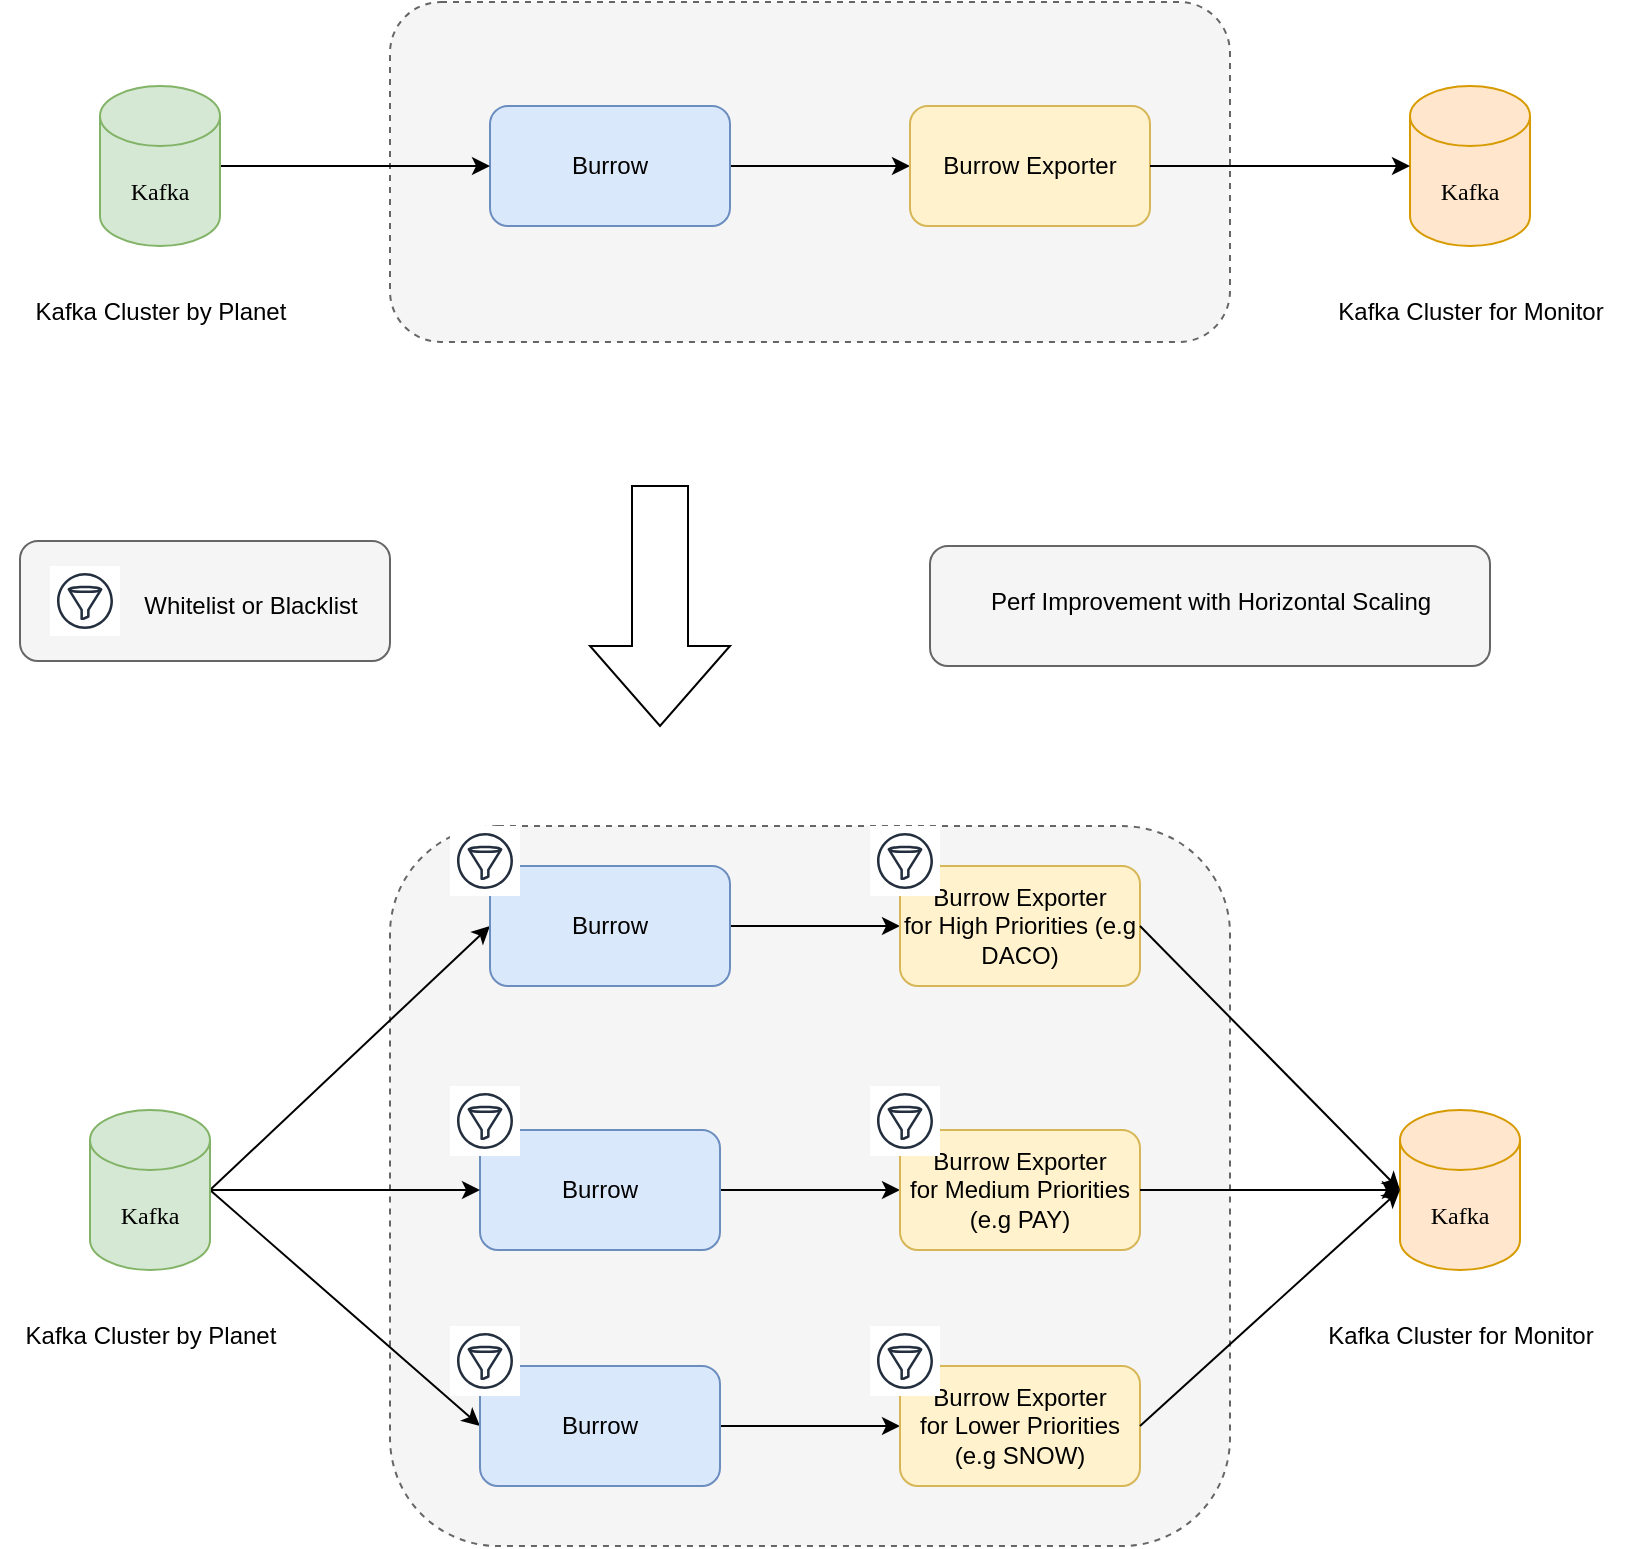 <mxfile version="24.0.4" type="github">
  <diagram name="Page-1" id="SW-odiyEQwMfv1jG1WDS">
    <mxGraphModel dx="1078" dy="1003" grid="1" gridSize="10" guides="1" tooltips="1" connect="1" arrows="1" fold="1" page="1" pageScale="1" pageWidth="850" pageHeight="1100" math="0" shadow="0">
      <root>
        <mxCell id="0" />
        <mxCell id="1" parent="0" />
        <mxCell id="cuUap0faX6KDUWeLGSfr-18" value="" style="rounded=1;whiteSpace=wrap;html=1;strokeColor=#666666;fillColor=#f5f5f5;fontColor=#333333;" vertex="1" parent="1">
          <mxGeometry x="480" y="410" width="280" height="60" as="geometry" />
        </mxCell>
        <mxCell id="cuUap0faX6KDUWeLGSfr-17" value="" style="rounded=1;whiteSpace=wrap;html=1;strokeColor=#666666;fillColor=#f5f5f5;fontColor=#333333;" vertex="1" parent="1">
          <mxGeometry x="25" y="407.5" width="185" height="60" as="geometry" />
        </mxCell>
        <mxCell id="B50F5WC5D8Dv4iFECrh4-12" value="" style="rounded=1;whiteSpace=wrap;html=1;dashed=1;fillColor=#f5f5f5;fontColor=#333333;strokeColor=#666666;" parent="1" vertex="1">
          <mxGeometry x="210" y="138" width="420" height="170" as="geometry" />
        </mxCell>
        <mxCell id="B50F5WC5D8Dv4iFECrh4-6" style="rounded=0;orthogonalLoop=1;jettySize=auto;html=1;" parent="1" source="B50F5WC5D8Dv4iFECrh4-2" target="B50F5WC5D8Dv4iFECrh4-5" edge="1">
          <mxGeometry relative="1" as="geometry" />
        </mxCell>
        <mxCell id="B50F5WC5D8Dv4iFECrh4-2" value="Burrow" style="rounded=1;whiteSpace=wrap;html=1;fillColor=#dae8fc;strokeColor=#6c8ebf;" parent="1" vertex="1">
          <mxGeometry x="260" y="190" width="120" height="60" as="geometry" />
        </mxCell>
        <mxCell id="B50F5WC5D8Dv4iFECrh4-3" style="edgeStyle=none;rounded=0;orthogonalLoop=1;jettySize=auto;html=1;fontFamily=Verdana;" parent="1" source="B50F5WC5D8Dv4iFECrh4-4" target="B50F5WC5D8Dv4iFECrh4-2" edge="1">
          <mxGeometry relative="1" as="geometry" />
        </mxCell>
        <mxCell id="B50F5WC5D8Dv4iFECrh4-4" value="Kafka" style="shape=cylinder3;whiteSpace=wrap;html=1;boundedLbl=1;backgroundOutline=1;size=15;fontFamily=Verdana;fillColor=#d5e8d4;strokeColor=#82b366;" parent="1" vertex="1">
          <mxGeometry x="65" y="180" width="60" height="80" as="geometry" />
        </mxCell>
        <mxCell id="B50F5WC5D8Dv4iFECrh4-5" value="Burrow Exporter" style="rounded=1;whiteSpace=wrap;html=1;fillColor=#fff2cc;strokeColor=#d6b656;" parent="1" vertex="1">
          <mxGeometry x="470" y="190" width="120" height="60" as="geometry" />
        </mxCell>
        <mxCell id="B50F5WC5D8Dv4iFECrh4-7" value="Kafka" style="shape=cylinder3;whiteSpace=wrap;html=1;boundedLbl=1;backgroundOutline=1;size=15;fontFamily=Verdana;fillColor=#ffe6cc;strokeColor=#d79b00;" parent="1" vertex="1">
          <mxGeometry x="720" y="180" width="60" height="80" as="geometry" />
        </mxCell>
        <mxCell id="B50F5WC5D8Dv4iFECrh4-9" value="Kafka Cluster by Planet" style="text;html=1;align=center;verticalAlign=middle;resizable=0;points=[];autosize=1;strokeColor=none;fillColor=none;" parent="1" vertex="1">
          <mxGeometry x="20" y="278" width="150" height="30" as="geometry" />
        </mxCell>
        <mxCell id="B50F5WC5D8Dv4iFECrh4-10" value="Kafka Cluster for Monitor" style="text;html=1;align=center;verticalAlign=middle;resizable=0;points=[];autosize=1;strokeColor=none;fillColor=none;" parent="1" vertex="1">
          <mxGeometry x="670" y="278" width="160" height="30" as="geometry" />
        </mxCell>
        <mxCell id="B50F5WC5D8Dv4iFECrh4-13" style="edgeStyle=orthogonalEdgeStyle;rounded=0;orthogonalLoop=1;jettySize=auto;html=1;entryX=0;entryY=0.5;entryDx=0;entryDy=0;entryPerimeter=0;" parent="1" source="B50F5WC5D8Dv4iFECrh4-5" target="B50F5WC5D8Dv4iFECrh4-7" edge="1">
          <mxGeometry relative="1" as="geometry" />
        </mxCell>
        <mxCell id="B50F5WC5D8Dv4iFECrh4-14" value="" style="rounded=1;whiteSpace=wrap;html=1;dashed=1;fillColor=#f5f5f5;fontColor=#333333;strokeColor=#666666;" parent="1" vertex="1">
          <mxGeometry x="210" y="550" width="420" height="360" as="geometry" />
        </mxCell>
        <mxCell id="B50F5WC5D8Dv4iFECrh4-15" style="rounded=0;orthogonalLoop=1;jettySize=auto;html=1;" parent="1" source="B50F5WC5D8Dv4iFECrh4-16" target="B50F5WC5D8Dv4iFECrh4-19" edge="1">
          <mxGeometry relative="1" as="geometry" />
        </mxCell>
        <mxCell id="B50F5WC5D8Dv4iFECrh4-27" style="rounded=0;orthogonalLoop=1;jettySize=auto;html=1;entryX=0;entryY=0.5;entryDx=0;entryDy=0;exitX=1;exitY=0.5;exitDx=0;exitDy=0;" parent="1" source="cuUap0faX6KDUWeLGSfr-4" target="B50F5WC5D8Dv4iFECrh4-24" edge="1">
          <mxGeometry relative="1" as="geometry" />
        </mxCell>
        <mxCell id="B50F5WC5D8Dv4iFECrh4-28" style="rounded=0;orthogonalLoop=1;jettySize=auto;html=1;entryX=0;entryY=0.5;entryDx=0;entryDy=0;exitX=1;exitY=0.5;exitDx=0;exitDy=0;" parent="1" source="cuUap0faX6KDUWeLGSfr-5" target="B50F5WC5D8Dv4iFECrh4-25" edge="1">
          <mxGeometry relative="1" as="geometry" />
        </mxCell>
        <mxCell id="B50F5WC5D8Dv4iFECrh4-16" value="Burrow" style="rounded=1;whiteSpace=wrap;html=1;fillColor=#dae8fc;strokeColor=#6c8ebf;" parent="1" vertex="1">
          <mxGeometry x="255" y="702" width="120" height="60" as="geometry" />
        </mxCell>
        <mxCell id="B50F5WC5D8Dv4iFECrh4-17" style="edgeStyle=none;rounded=0;orthogonalLoop=1;jettySize=auto;html=1;fontFamily=Verdana;" parent="1" source="B50F5WC5D8Dv4iFECrh4-18" target="B50F5WC5D8Dv4iFECrh4-16" edge="1">
          <mxGeometry relative="1" as="geometry" />
        </mxCell>
        <mxCell id="cuUap0faX6KDUWeLGSfr-6" style="rounded=0;orthogonalLoop=1;jettySize=auto;html=1;entryX=0;entryY=0.5;entryDx=0;entryDy=0;exitX=1;exitY=0.5;exitDx=0;exitDy=0;exitPerimeter=0;" edge="1" parent="1" source="B50F5WC5D8Dv4iFECrh4-18" target="cuUap0faX6KDUWeLGSfr-4">
          <mxGeometry relative="1" as="geometry" />
        </mxCell>
        <mxCell id="cuUap0faX6KDUWeLGSfr-7" style="rounded=0;orthogonalLoop=1;jettySize=auto;html=1;entryX=0;entryY=0.5;entryDx=0;entryDy=0;exitX=1;exitY=0.5;exitDx=0;exitDy=0;exitPerimeter=0;" edge="1" parent="1" source="B50F5WC5D8Dv4iFECrh4-18" target="cuUap0faX6KDUWeLGSfr-5">
          <mxGeometry relative="1" as="geometry" />
        </mxCell>
        <mxCell id="B50F5WC5D8Dv4iFECrh4-18" value="Kafka" style="shape=cylinder3;whiteSpace=wrap;html=1;boundedLbl=1;backgroundOutline=1;size=15;fontFamily=Verdana;fillColor=#d5e8d4;strokeColor=#82b366;" parent="1" vertex="1">
          <mxGeometry x="60" y="692" width="60" height="80" as="geometry" />
        </mxCell>
        <mxCell id="B50F5WC5D8Dv4iFECrh4-19" value="Burrow Exporter&lt;br&gt;for Medium Priorities (e.g PAY)" style="rounded=1;whiteSpace=wrap;html=1;fillColor=#fff2cc;strokeColor=#d6b656;" parent="1" vertex="1">
          <mxGeometry x="465" y="702" width="120" height="60" as="geometry" />
        </mxCell>
        <mxCell id="B50F5WC5D8Dv4iFECrh4-20" value="Kafka" style="shape=cylinder3;whiteSpace=wrap;html=1;boundedLbl=1;backgroundOutline=1;size=15;fontFamily=Verdana;fillColor=#ffe6cc;strokeColor=#d79b00;" parent="1" vertex="1">
          <mxGeometry x="715" y="692" width="60" height="80" as="geometry" />
        </mxCell>
        <mxCell id="B50F5WC5D8Dv4iFECrh4-21" value="Kafka Cluster by Planet" style="text;html=1;align=center;verticalAlign=middle;resizable=0;points=[];autosize=1;strokeColor=none;fillColor=none;" parent="1" vertex="1">
          <mxGeometry x="15" y="790" width="150" height="30" as="geometry" />
        </mxCell>
        <mxCell id="B50F5WC5D8Dv4iFECrh4-22" value="Kafka Cluster for Monitor" style="text;html=1;align=center;verticalAlign=middle;resizable=0;points=[];autosize=1;strokeColor=none;fillColor=none;" parent="1" vertex="1">
          <mxGeometry x="665" y="790" width="160" height="30" as="geometry" />
        </mxCell>
        <mxCell id="B50F5WC5D8Dv4iFECrh4-23" style="edgeStyle=orthogonalEdgeStyle;rounded=0;orthogonalLoop=1;jettySize=auto;html=1;entryX=0;entryY=0.5;entryDx=0;entryDy=0;entryPerimeter=0;" parent="1" source="B50F5WC5D8Dv4iFECrh4-19" target="B50F5WC5D8Dv4iFECrh4-20" edge="1">
          <mxGeometry relative="1" as="geometry" />
        </mxCell>
        <mxCell id="B50F5WC5D8Dv4iFECrh4-24" value="Burrow Exporter&lt;br&gt;for High Priorities (e.g DACO)" style="rounded=1;whiteSpace=wrap;html=1;fillColor=#fff2cc;strokeColor=#d6b656;" parent="1" vertex="1">
          <mxGeometry x="465" y="570" width="120" height="60" as="geometry" />
        </mxCell>
        <mxCell id="B50F5WC5D8Dv4iFECrh4-25" value="Burrow Exporter&lt;br&gt;for Lower Priorities (e.g SNOW)" style="rounded=1;whiteSpace=wrap;html=1;fillColor=#fff2cc;strokeColor=#d6b656;" parent="1" vertex="1">
          <mxGeometry x="465" y="820" width="120" height="60" as="geometry" />
        </mxCell>
        <mxCell id="B50F5WC5D8Dv4iFECrh4-29" style="rounded=0;orthogonalLoop=1;jettySize=auto;html=1;entryX=0;entryY=0.5;entryDx=0;entryDy=0;entryPerimeter=0;exitX=1;exitY=0.5;exitDx=0;exitDy=0;" parent="1" source="B50F5WC5D8Dv4iFECrh4-24" target="B50F5WC5D8Dv4iFECrh4-20" edge="1">
          <mxGeometry relative="1" as="geometry" />
        </mxCell>
        <mxCell id="B50F5WC5D8Dv4iFECrh4-30" style="rounded=0;orthogonalLoop=1;jettySize=auto;html=1;entryX=0;entryY=0.5;entryDx=0;entryDy=0;entryPerimeter=0;exitX=1;exitY=0.5;exitDx=0;exitDy=0;" parent="1" source="B50F5WC5D8Dv4iFECrh4-25" target="B50F5WC5D8Dv4iFECrh4-20" edge="1">
          <mxGeometry relative="1" as="geometry" />
        </mxCell>
        <mxCell id="cuUap0faX6KDUWeLGSfr-2" value="" style="html=1;shadow=0;dashed=0;align=center;verticalAlign=middle;shape=mxgraph.arrows2.arrow;dy=0.6;dx=40;direction=south;notch=0;" vertex="1" parent="1">
          <mxGeometry x="310" y="380" width="70" height="120" as="geometry" />
        </mxCell>
        <mxCell id="cuUap0faX6KDUWeLGSfr-3" value="Perf Improvement with Horizontal Scaling" style="text;html=1;align=center;verticalAlign=middle;resizable=0;points=[];autosize=1;strokeColor=none;fillColor=none;" vertex="1" parent="1">
          <mxGeometry x="500" y="422.5" width="240" height="30" as="geometry" />
        </mxCell>
        <mxCell id="cuUap0faX6KDUWeLGSfr-4" value="Burrow" style="rounded=1;whiteSpace=wrap;html=1;fillColor=#dae8fc;strokeColor=#6c8ebf;" vertex="1" parent="1">
          <mxGeometry x="260" y="570" width="120" height="60" as="geometry" />
        </mxCell>
        <mxCell id="cuUap0faX6KDUWeLGSfr-5" value="Burrow" style="rounded=1;whiteSpace=wrap;html=1;fillColor=#dae8fc;strokeColor=#6c8ebf;" vertex="1" parent="1">
          <mxGeometry x="255" y="820" width="120" height="60" as="geometry" />
        </mxCell>
        <mxCell id="cuUap0faX6KDUWeLGSfr-9" value="" style="sketch=0;outlineConnect=0;fontColor=#232F3E;gradientColor=none;strokeColor=#232F3E;fillColor=#ffffff;dashed=0;verticalLabelPosition=bottom;verticalAlign=top;align=center;html=1;fontSize=12;fontStyle=0;aspect=fixed;shape=mxgraph.aws4.resourceIcon;resIcon=mxgraph.aws4.filtering_rule;" vertex="1" parent="1">
          <mxGeometry x="450" y="800" width="35" height="35" as="geometry" />
        </mxCell>
        <mxCell id="cuUap0faX6KDUWeLGSfr-10" value="" style="sketch=0;outlineConnect=0;fontColor=#232F3E;gradientColor=none;strokeColor=#232F3E;fillColor=#ffffff;dashed=0;verticalLabelPosition=bottom;verticalAlign=top;align=center;html=1;fontSize=12;fontStyle=0;aspect=fixed;shape=mxgraph.aws4.resourceIcon;resIcon=mxgraph.aws4.filtering_rule;" vertex="1" parent="1">
          <mxGeometry x="450" y="550" width="35" height="35" as="geometry" />
        </mxCell>
        <mxCell id="cuUap0faX6KDUWeLGSfr-11" value="" style="sketch=0;outlineConnect=0;fontColor=#232F3E;gradientColor=none;strokeColor=#232F3E;fillColor=#ffffff;dashed=0;verticalLabelPosition=bottom;verticalAlign=top;align=center;html=1;fontSize=12;fontStyle=0;aspect=fixed;shape=mxgraph.aws4.resourceIcon;resIcon=mxgraph.aws4.filtering_rule;" vertex="1" parent="1">
          <mxGeometry x="240" y="800" width="35" height="35" as="geometry" />
        </mxCell>
        <mxCell id="cuUap0faX6KDUWeLGSfr-12" value="" style="sketch=0;outlineConnect=0;fontColor=#232F3E;gradientColor=none;strokeColor=#232F3E;fillColor=#ffffff;dashed=0;verticalLabelPosition=bottom;verticalAlign=top;align=center;html=1;fontSize=12;fontStyle=0;aspect=fixed;shape=mxgraph.aws4.resourceIcon;resIcon=mxgraph.aws4.filtering_rule;" vertex="1" parent="1">
          <mxGeometry x="240" y="550" width="35" height="35" as="geometry" />
        </mxCell>
        <mxCell id="cuUap0faX6KDUWeLGSfr-13" value="" style="sketch=0;outlineConnect=0;fontColor=#232F3E;gradientColor=none;strokeColor=#232F3E;fillColor=#ffffff;dashed=0;verticalLabelPosition=bottom;verticalAlign=top;align=center;html=1;fontSize=12;fontStyle=0;aspect=fixed;shape=mxgraph.aws4.resourceIcon;resIcon=mxgraph.aws4.filtering_rule;" vertex="1" parent="1">
          <mxGeometry x="240" y="680" width="35" height="35" as="geometry" />
        </mxCell>
        <mxCell id="cuUap0faX6KDUWeLGSfr-14" value="" style="sketch=0;outlineConnect=0;fontColor=#232F3E;gradientColor=none;strokeColor=#232F3E;fillColor=#ffffff;dashed=0;verticalLabelPosition=bottom;verticalAlign=top;align=center;html=1;fontSize=12;fontStyle=0;aspect=fixed;shape=mxgraph.aws4.resourceIcon;resIcon=mxgraph.aws4.filtering_rule;" vertex="1" parent="1">
          <mxGeometry x="450" y="680" width="35" height="35" as="geometry" />
        </mxCell>
        <mxCell id="cuUap0faX6KDUWeLGSfr-15" value="" style="sketch=0;outlineConnect=0;fontColor=#232F3E;gradientColor=none;strokeColor=#232F3E;fillColor=#ffffff;dashed=0;verticalLabelPosition=bottom;verticalAlign=top;align=center;html=1;fontSize=12;fontStyle=0;aspect=fixed;shape=mxgraph.aws4.resourceIcon;resIcon=mxgraph.aws4.filtering_rule;" vertex="1" parent="1">
          <mxGeometry x="40" y="420" width="35" height="35" as="geometry" />
        </mxCell>
        <mxCell id="cuUap0faX6KDUWeLGSfr-16" value="Whitelist or Blacklist" style="text;html=1;align=center;verticalAlign=middle;resizable=0;points=[];autosize=1;strokeColor=none;fillColor=none;" vertex="1" parent="1">
          <mxGeometry x="75" y="425" width="130" height="30" as="geometry" />
        </mxCell>
        <mxCell id="cuUap0faX6KDUWeLGSfr-19" value="" style="shape=image;html=1;verticalAlign=top;verticalLabelPosition=bottom;labelBackgroundColor=#ffffff;imageAspect=0;aspect=fixed;image=https://cdn0.iconfinder.com/data/icons/phosphor-thin-vol-3/256/person-simple-run-thin-128.png" vertex="1" parent="1">
          <mxGeometry x="323.5" y="440" width="43" height="43" as="geometry" />
        </mxCell>
      </root>
    </mxGraphModel>
  </diagram>
</mxfile>
